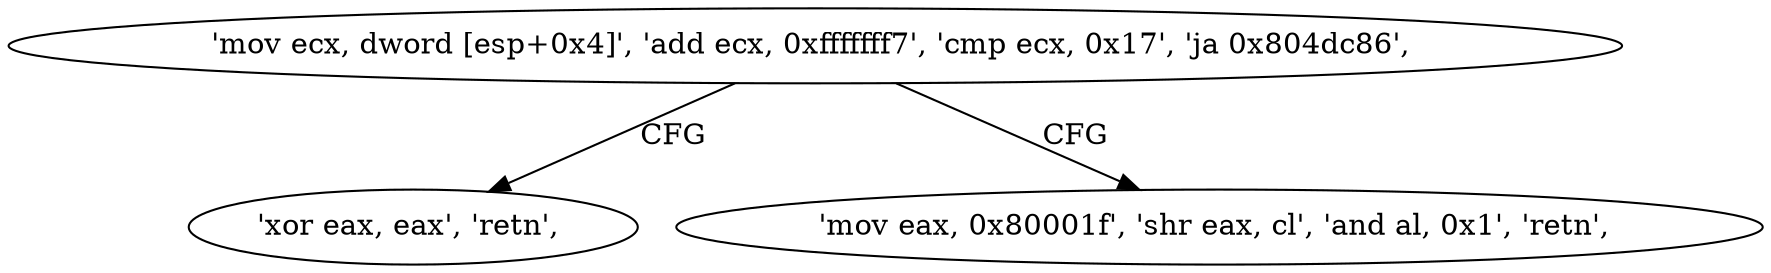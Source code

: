 digraph "func" {
"134536304" [label = "'mov ecx, dword [esp+0x4]', 'add ecx, 0xfffffff7', 'cmp ecx, 0x17', 'ja 0x804dc86', " ]
"134536326" [label = "'xor eax, eax', 'retn', " ]
"134536316" [label = "'mov eax, 0x80001f', 'shr eax, cl', 'and al, 0x1', 'retn', " ]
"134536304" -> "134536326" [ label = "CFG" ]
"134536304" -> "134536316" [ label = "CFG" ]
}
